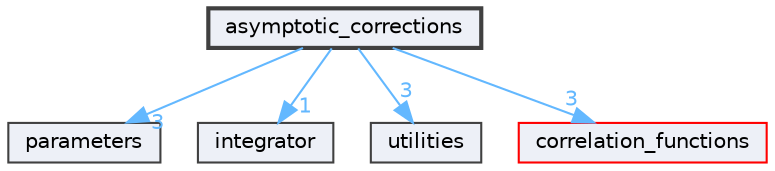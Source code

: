 digraph "asymptotic_corrections"
{
 // INTERACTIVE_SVG=YES
 // LATEX_PDF_SIZE
  bgcolor="transparent";
  edge [fontname=Helvetica,fontsize=10,labelfontname=Helvetica,labelfontsize=10];
  node [fontname=Helvetica,fontsize=10,shape=box,height=0.2,width=0.4];
  compound=true
  dir_ec91f0544e2a178672ced2e875bd1117 [label="asymptotic_corrections", fillcolor="#edf0f7", color="grey25", style="filled,bold", URL="dir_ec91f0544e2a178672ced2e875bd1117.html",tooltip=""];
  dir_71fd758a6a15c08fe6e53029e0ced71d [label="parameters", fillcolor="#edf0f7", color="grey25", style="filled", URL="dir_71fd758a6a15c08fe6e53029e0ced71d.html",tooltip=""];
  dir_f9bcbf53301e967616513e8c91fd67f1 [label="integrator", fillcolor="#edf0f7", color="grey25", style="filled", URL="dir_f9bcbf53301e967616513e8c91fd67f1.html",tooltip=""];
  dir_df38b2a5d584e0f6066b4518b95c638b [label="utilities", fillcolor="#edf0f7", color="grey25", style="filled", URL="dir_df38b2a5d584e0f6066b4518b95c638b.html",tooltip=""];
  dir_bafa75a8501ccb76a28f5bb43dc7d205 [label="correlation_functions", fillcolor="#edf0f7", color="red", style="filled", URL="dir_bafa75a8501ccb76a28f5bb43dc7d205.html",tooltip=""];
  dir_ec91f0544e2a178672ced2e875bd1117->dir_71fd758a6a15c08fe6e53029e0ced71d [headlabel="3", labeldistance=1.5 headhref="dir_000000_000013.html" href="dir_000000_000013.html" color="steelblue1" fontcolor="steelblue1"];
  dir_ec91f0544e2a178672ced2e875bd1117->dir_bafa75a8501ccb76a28f5bb43dc7d205 [headlabel="3", labeldistance=1.5 headhref="dir_000000_000002.html" href="dir_000000_000002.html" color="steelblue1" fontcolor="steelblue1"];
  dir_ec91f0544e2a178672ced2e875bd1117->dir_df38b2a5d584e0f6066b4518b95c638b [headlabel="3", labeldistance=1.5 headhref="dir_000000_000018.html" href="dir_000000_000018.html" color="steelblue1" fontcolor="steelblue1"];
  dir_ec91f0544e2a178672ced2e875bd1117->dir_f9bcbf53301e967616513e8c91fd67f1 [headlabel="1", labeldistance=1.5 headhref="dir_000000_000006.html" href="dir_000000_000006.html" color="steelblue1" fontcolor="steelblue1"];
}

